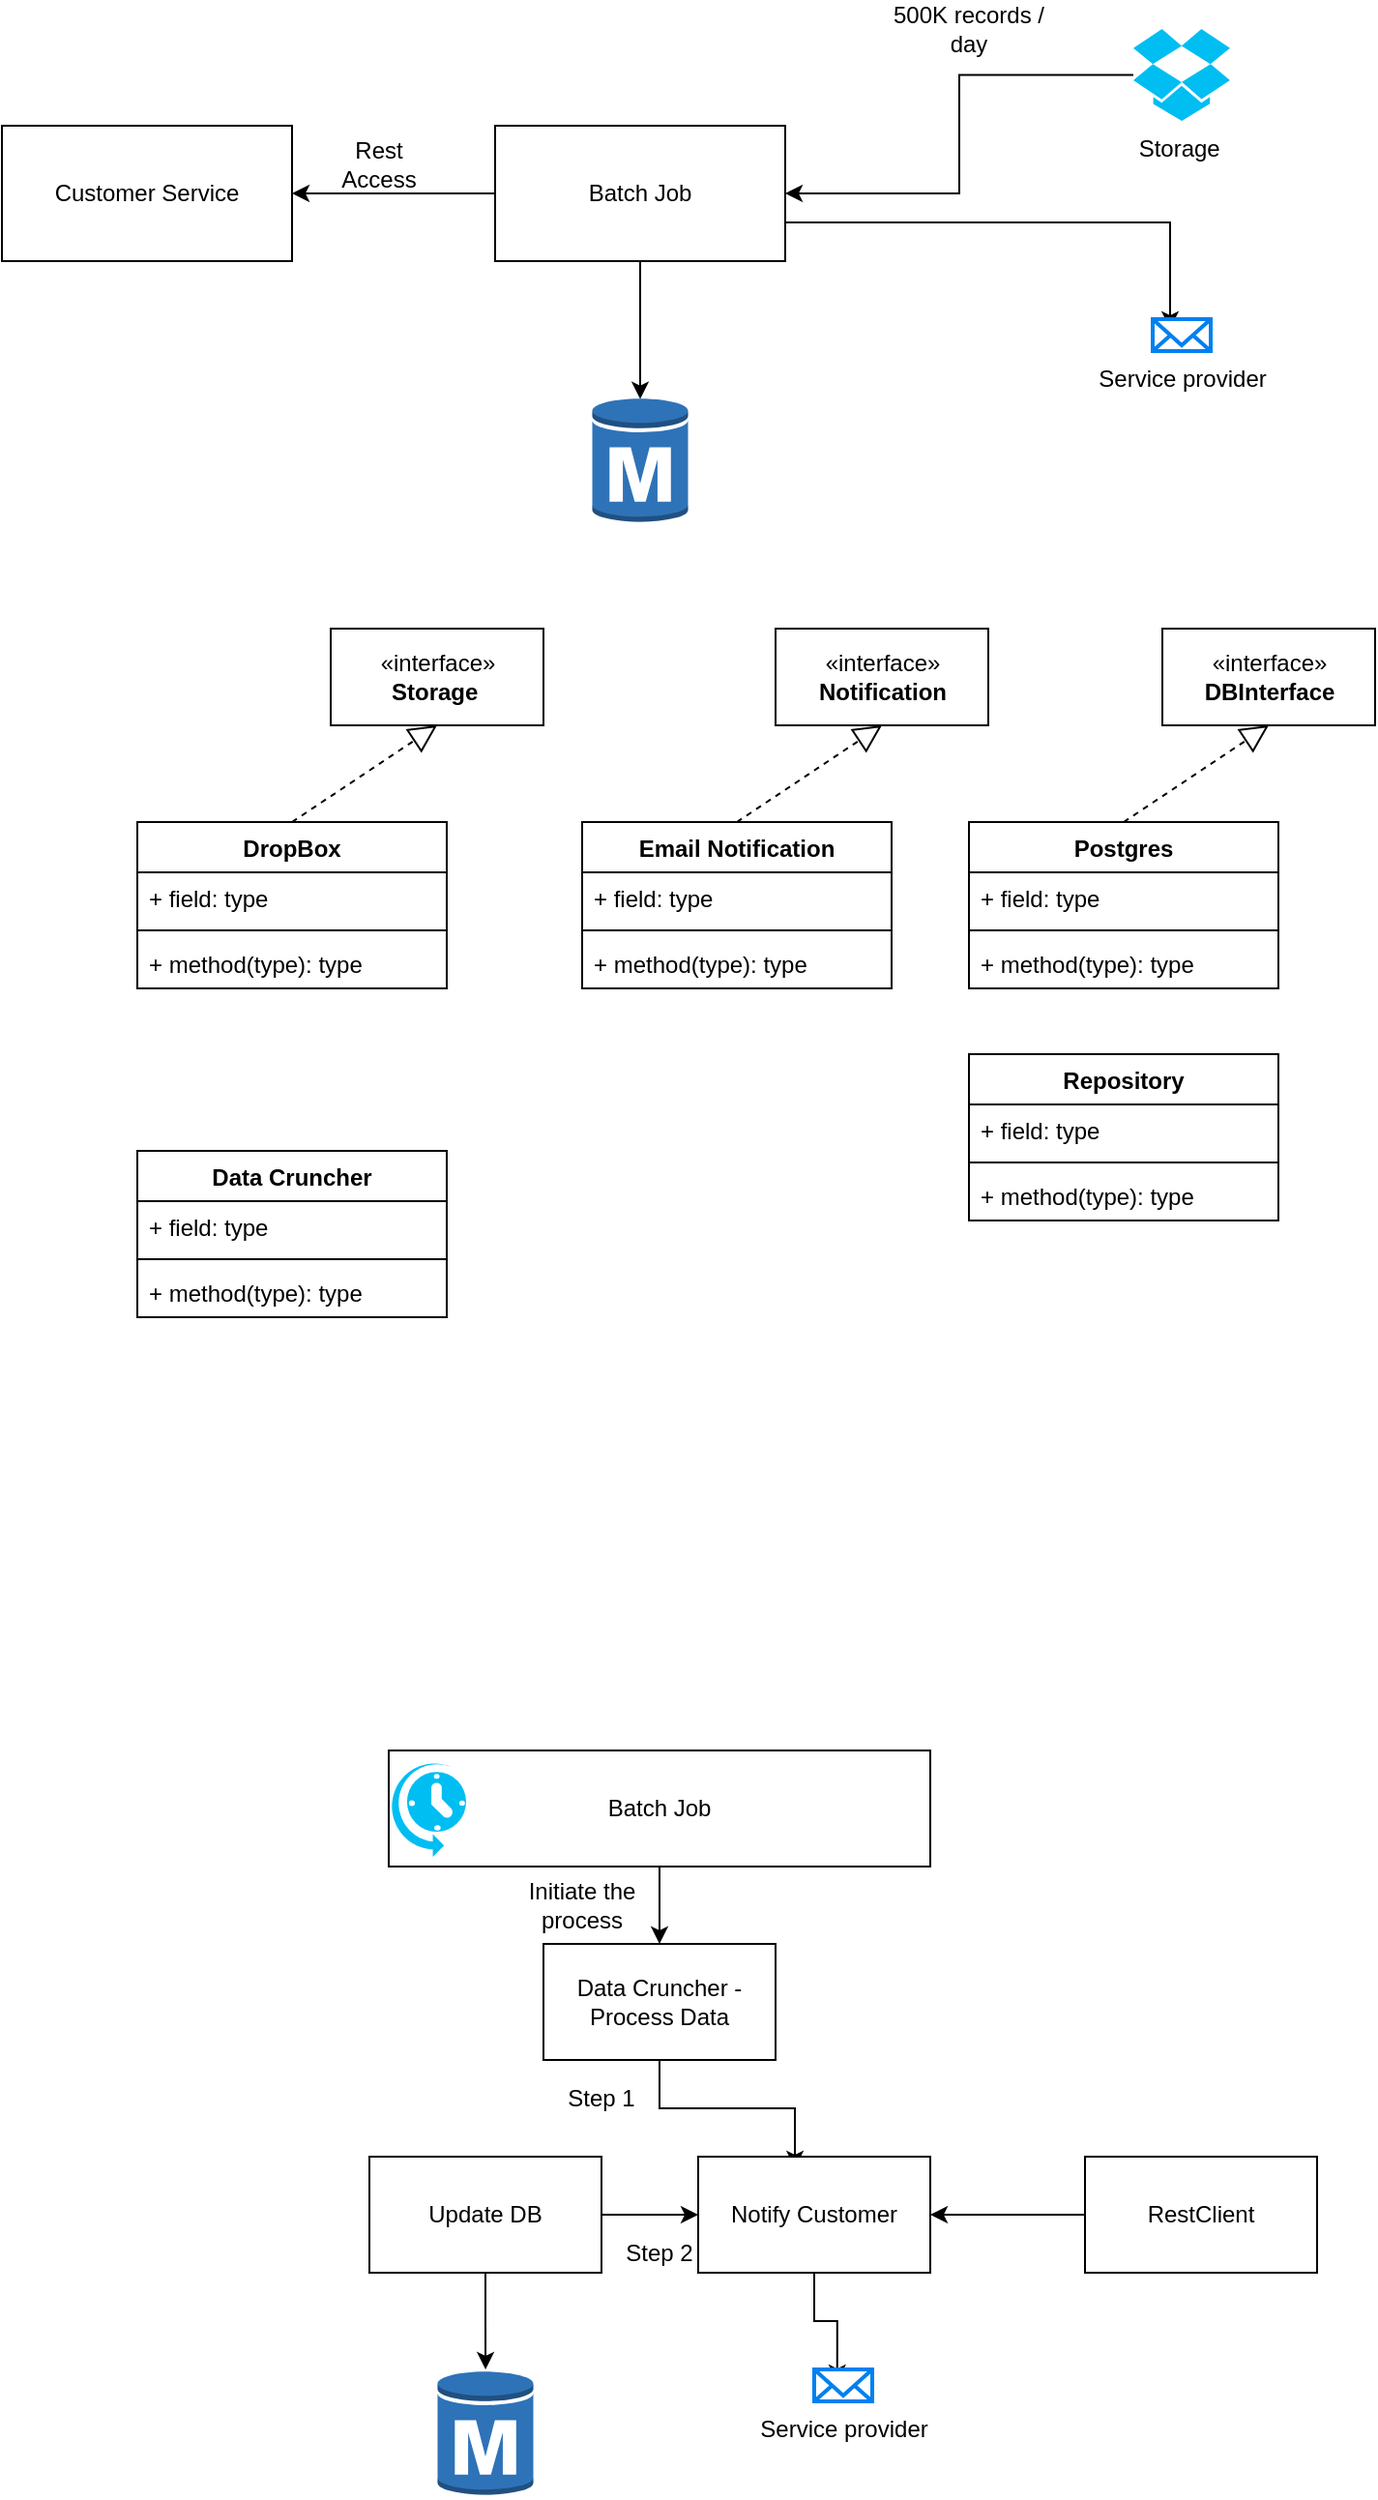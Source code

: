 <mxfile version="14.9.1" type="google"><diagram id="kqO2XtUqMHWfS6_os2xq" name="Page-1"><mxGraphModel dx="1108" dy="482" grid="1" gridSize="10" guides="1" tooltips="1" connect="1" arrows="1" fold="1" page="1" pageScale="1" pageWidth="850" pageHeight="1100" math="0" shadow="0"><root><mxCell id="0"/><mxCell id="1" parent="0"/><mxCell id="l_XUVlgL3_bVT2_lVa2C-6" style="edgeStyle=orthogonalEdgeStyle;rounded=0;orthogonalLoop=1;jettySize=auto;html=1;entryX=0.3;entryY=0.303;entryDx=0;entryDy=0;entryPerimeter=0;" parent="1" source="l_XUVlgL3_bVT2_lVa2C-1" target="l_XUVlgL3_bVT2_lVa2C-3" edge="1"><mxGeometry relative="1" as="geometry"><Array as="points"><mxPoint x="644" y="190"/></Array></mxGeometry></mxCell><mxCell id="l_XUVlgL3_bVT2_lVa2C-8" style="edgeStyle=orthogonalEdgeStyle;rounded=0;orthogonalLoop=1;jettySize=auto;html=1;entryX=0.5;entryY=0.02;entryDx=0;entryDy=0;entryPerimeter=0;" parent="1" source="l_XUVlgL3_bVT2_lVa2C-1" target="l_XUVlgL3_bVT2_lVa2C-7" edge="1"><mxGeometry relative="1" as="geometry"/></mxCell><mxCell id="l_XUVlgL3_bVT2_lVa2C-58" style="edgeStyle=orthogonalEdgeStyle;rounded=0;orthogonalLoop=1;jettySize=auto;html=1;entryX=1;entryY=0.5;entryDx=0;entryDy=0;" parent="1" source="l_XUVlgL3_bVT2_lVa2C-1" target="l_XUVlgL3_bVT2_lVa2C-57" edge="1"><mxGeometry relative="1" as="geometry"/></mxCell><mxCell id="l_XUVlgL3_bVT2_lVa2C-1" value="Batch Job" style="rounded=0;whiteSpace=wrap;html=1;" parent="1" vertex="1"><mxGeometry x="295" y="140" width="150" height="70" as="geometry"/></mxCell><mxCell id="l_XUVlgL3_bVT2_lVa2C-4" style="edgeStyle=orthogonalEdgeStyle;rounded=0;orthogonalLoop=1;jettySize=auto;html=1;entryX=1;entryY=0.5;entryDx=0;entryDy=0;" parent="1" source="l_XUVlgL3_bVT2_lVa2C-2" target="l_XUVlgL3_bVT2_lVa2C-1" edge="1"><mxGeometry relative="1" as="geometry"/></mxCell><mxCell id="l_XUVlgL3_bVT2_lVa2C-2" value="Storage&amp;nbsp;" style="verticalLabelPosition=bottom;html=1;verticalAlign=top;align=center;strokeColor=none;fillColor=#00BEF2;shape=mxgraph.azure.dropbox_code_source;" parent="1" vertex="1"><mxGeometry x="625" y="90" width="50" height="47.5" as="geometry"/></mxCell><mxCell id="l_XUVlgL3_bVT2_lVa2C-3" value="Service provider" style="html=1;verticalLabelPosition=bottom;align=center;labelBackgroundColor=#ffffff;verticalAlign=top;strokeWidth=2;strokeColor=#0080F0;shadow=0;dashed=0;shape=mxgraph.ios7.icons.mail;" parent="1" vertex="1"><mxGeometry x="635" y="240" width="30" height="16.5" as="geometry"/></mxCell><mxCell id="l_XUVlgL3_bVT2_lVa2C-7" value="" style="outlineConnect=0;dashed=0;verticalLabelPosition=bottom;verticalAlign=top;align=center;html=1;shape=mxgraph.aws3.rds_db_instance;fillColor=#2E73B8;gradientColor=none;" parent="1" vertex="1"><mxGeometry x="345.25" y="280" width="49.5" height="66" as="geometry"/></mxCell><mxCell id="l_XUVlgL3_bVT2_lVa2C-9" value="500K records / day" style="text;html=1;strokeColor=none;fillColor=none;align=center;verticalAlign=middle;whiteSpace=wrap;rounded=0;" parent="1" vertex="1"><mxGeometry x="495" y="80" width="90" height="20" as="geometry"/></mxCell><mxCell id="l_XUVlgL3_bVT2_lVa2C-10" value="DropBox" style="swimlane;fontStyle=1;align=center;verticalAlign=top;childLayout=stackLayout;horizontal=1;startSize=26;horizontalStack=0;resizeParent=1;resizeParentMax=0;resizeLast=0;collapsible=1;marginBottom=0;" parent="1" vertex="1"><mxGeometry x="110" y="500" width="160" height="86" as="geometry"/></mxCell><mxCell id="l_XUVlgL3_bVT2_lVa2C-11" value="+ field: type" style="text;strokeColor=none;fillColor=none;align=left;verticalAlign=top;spacingLeft=4;spacingRight=4;overflow=hidden;rotatable=0;points=[[0,0.5],[1,0.5]];portConstraint=eastwest;" parent="l_XUVlgL3_bVT2_lVa2C-10" vertex="1"><mxGeometry y="26" width="160" height="26" as="geometry"/></mxCell><mxCell id="l_XUVlgL3_bVT2_lVa2C-12" value="" style="line;strokeWidth=1;fillColor=none;align=left;verticalAlign=middle;spacingTop=-1;spacingLeft=3;spacingRight=3;rotatable=0;labelPosition=right;points=[];portConstraint=eastwest;" parent="l_XUVlgL3_bVT2_lVa2C-10" vertex="1"><mxGeometry y="52" width="160" height="8" as="geometry"/></mxCell><mxCell id="l_XUVlgL3_bVT2_lVa2C-13" value="+ method(type): type" style="text;strokeColor=none;fillColor=none;align=left;verticalAlign=top;spacingLeft=4;spacingRight=4;overflow=hidden;rotatable=0;points=[[0,0.5],[1,0.5]];portConstraint=eastwest;" parent="l_XUVlgL3_bVT2_lVa2C-10" vertex="1"><mxGeometry y="60" width="160" height="26" as="geometry"/></mxCell><mxCell id="l_XUVlgL3_bVT2_lVa2C-14" value="«interface»&lt;br&gt;&lt;b&gt;Storage&amp;nbsp;&lt;/b&gt;" style="html=1;" parent="1" vertex="1"><mxGeometry x="210" y="400" width="110" height="50" as="geometry"/></mxCell><mxCell id="l_XUVlgL3_bVT2_lVa2C-16" value="" style="endArrow=block;dashed=1;endFill=0;endSize=12;html=1;entryX=0.5;entryY=1;entryDx=0;entryDy=0;exitX=0.5;exitY=0;exitDx=0;exitDy=0;" parent="1" source="l_XUVlgL3_bVT2_lVa2C-10" target="l_XUVlgL3_bVT2_lVa2C-14" edge="1"><mxGeometry width="160" relative="1" as="geometry"><mxPoint x="340" y="540" as="sourcePoint"/><mxPoint x="500" y="540" as="targetPoint"/></mxGeometry></mxCell><mxCell id="l_XUVlgL3_bVT2_lVa2C-17" value="Email Notification" style="swimlane;fontStyle=1;align=center;verticalAlign=top;childLayout=stackLayout;horizontal=1;startSize=26;horizontalStack=0;resizeParent=1;resizeParentMax=0;resizeLast=0;collapsible=1;marginBottom=0;" parent="1" vertex="1"><mxGeometry x="340" y="500" width="160" height="86" as="geometry"/></mxCell><mxCell id="l_XUVlgL3_bVT2_lVa2C-18" value="+ field: type" style="text;strokeColor=none;fillColor=none;align=left;verticalAlign=top;spacingLeft=4;spacingRight=4;overflow=hidden;rotatable=0;points=[[0,0.5],[1,0.5]];portConstraint=eastwest;" parent="l_XUVlgL3_bVT2_lVa2C-17" vertex="1"><mxGeometry y="26" width="160" height="26" as="geometry"/></mxCell><mxCell id="l_XUVlgL3_bVT2_lVa2C-19" value="" style="line;strokeWidth=1;fillColor=none;align=left;verticalAlign=middle;spacingTop=-1;spacingLeft=3;spacingRight=3;rotatable=0;labelPosition=right;points=[];portConstraint=eastwest;" parent="l_XUVlgL3_bVT2_lVa2C-17" vertex="1"><mxGeometry y="52" width="160" height="8" as="geometry"/></mxCell><mxCell id="l_XUVlgL3_bVT2_lVa2C-20" value="+ method(type): type" style="text;strokeColor=none;fillColor=none;align=left;verticalAlign=top;spacingLeft=4;spacingRight=4;overflow=hidden;rotatable=0;points=[[0,0.5],[1,0.5]];portConstraint=eastwest;" parent="l_XUVlgL3_bVT2_lVa2C-17" vertex="1"><mxGeometry y="60" width="160" height="26" as="geometry"/></mxCell><mxCell id="l_XUVlgL3_bVT2_lVa2C-21" value="«interface»&lt;br&gt;&lt;b&gt;Notification&lt;/b&gt;" style="html=1;" parent="1" vertex="1"><mxGeometry x="440" y="400" width="110" height="50" as="geometry"/></mxCell><mxCell id="l_XUVlgL3_bVT2_lVa2C-22" value="" style="endArrow=block;dashed=1;endFill=0;endSize=12;html=1;entryX=0.5;entryY=1;entryDx=0;entryDy=0;exitX=0.5;exitY=0;exitDx=0;exitDy=0;" parent="1" source="l_XUVlgL3_bVT2_lVa2C-17" target="l_XUVlgL3_bVT2_lVa2C-21" edge="1"><mxGeometry width="160" relative="1" as="geometry"><mxPoint x="570" y="540" as="sourcePoint"/><mxPoint x="730" y="540" as="targetPoint"/></mxGeometry></mxCell><mxCell id="l_XUVlgL3_bVT2_lVa2C-24" value="Data Cruncher" style="swimlane;fontStyle=1;align=center;verticalAlign=top;childLayout=stackLayout;horizontal=1;startSize=26;horizontalStack=0;resizeParent=1;resizeParentMax=0;resizeLast=0;collapsible=1;marginBottom=0;" parent="1" vertex="1"><mxGeometry x="110" y="670" width="160" height="86" as="geometry"/></mxCell><mxCell id="l_XUVlgL3_bVT2_lVa2C-25" value="+ field: type" style="text;strokeColor=none;fillColor=none;align=left;verticalAlign=top;spacingLeft=4;spacingRight=4;overflow=hidden;rotatable=0;points=[[0,0.5],[1,0.5]];portConstraint=eastwest;" parent="l_XUVlgL3_bVT2_lVa2C-24" vertex="1"><mxGeometry y="26" width="160" height="26" as="geometry"/></mxCell><mxCell id="l_XUVlgL3_bVT2_lVa2C-26" value="" style="line;strokeWidth=1;fillColor=none;align=left;verticalAlign=middle;spacingTop=-1;spacingLeft=3;spacingRight=3;rotatable=0;labelPosition=right;points=[];portConstraint=eastwest;" parent="l_XUVlgL3_bVT2_lVa2C-24" vertex="1"><mxGeometry y="52" width="160" height="8" as="geometry"/></mxCell><mxCell id="l_XUVlgL3_bVT2_lVa2C-27" value="+ method(type): type" style="text;strokeColor=none;fillColor=none;align=left;verticalAlign=top;spacingLeft=4;spacingRight=4;overflow=hidden;rotatable=0;points=[[0,0.5],[1,0.5]];portConstraint=eastwest;" parent="l_XUVlgL3_bVT2_lVa2C-24" vertex="1"><mxGeometry y="60" width="160" height="26" as="geometry"/></mxCell><mxCell id="l_XUVlgL3_bVT2_lVa2C-28" value="Postgres" style="swimlane;fontStyle=1;align=center;verticalAlign=top;childLayout=stackLayout;horizontal=1;startSize=26;horizontalStack=0;resizeParent=1;resizeParentMax=0;resizeLast=0;collapsible=1;marginBottom=0;" parent="1" vertex="1"><mxGeometry x="540" y="500" width="160" height="86" as="geometry"/></mxCell><mxCell id="l_XUVlgL3_bVT2_lVa2C-29" value="+ field: type" style="text;strokeColor=none;fillColor=none;align=left;verticalAlign=top;spacingLeft=4;spacingRight=4;overflow=hidden;rotatable=0;points=[[0,0.5],[1,0.5]];portConstraint=eastwest;" parent="l_XUVlgL3_bVT2_lVa2C-28" vertex="1"><mxGeometry y="26" width="160" height="26" as="geometry"/></mxCell><mxCell id="l_XUVlgL3_bVT2_lVa2C-30" value="" style="line;strokeWidth=1;fillColor=none;align=left;verticalAlign=middle;spacingTop=-1;spacingLeft=3;spacingRight=3;rotatable=0;labelPosition=right;points=[];portConstraint=eastwest;" parent="l_XUVlgL3_bVT2_lVa2C-28" vertex="1"><mxGeometry y="52" width="160" height="8" as="geometry"/></mxCell><mxCell id="l_XUVlgL3_bVT2_lVa2C-31" value="+ method(type): type" style="text;strokeColor=none;fillColor=none;align=left;verticalAlign=top;spacingLeft=4;spacingRight=4;overflow=hidden;rotatable=0;points=[[0,0.5],[1,0.5]];portConstraint=eastwest;" parent="l_XUVlgL3_bVT2_lVa2C-28" vertex="1"><mxGeometry y="60" width="160" height="26" as="geometry"/></mxCell><mxCell id="l_XUVlgL3_bVT2_lVa2C-32" value="«interface»&lt;br&gt;&lt;b&gt;DBInterface&lt;/b&gt;" style="html=1;" parent="1" vertex="1"><mxGeometry x="640" y="400" width="110" height="50" as="geometry"/></mxCell><mxCell id="l_XUVlgL3_bVT2_lVa2C-33" value="" style="endArrow=block;dashed=1;endFill=0;endSize=12;html=1;entryX=0.5;entryY=1;entryDx=0;entryDy=0;exitX=0.5;exitY=0;exitDx=0;exitDy=0;" parent="1" source="l_XUVlgL3_bVT2_lVa2C-28" target="l_XUVlgL3_bVT2_lVa2C-32" edge="1"><mxGeometry width="160" relative="1" as="geometry"><mxPoint x="770" y="540" as="sourcePoint"/><mxPoint x="930" y="540" as="targetPoint"/></mxGeometry></mxCell><mxCell id="l_XUVlgL3_bVT2_lVa2C-34" value="Repository" style="swimlane;fontStyle=1;align=center;verticalAlign=top;childLayout=stackLayout;horizontal=1;startSize=26;horizontalStack=0;resizeParent=1;resizeParentMax=0;resizeLast=0;collapsible=1;marginBottom=0;" parent="1" vertex="1"><mxGeometry x="540" y="620" width="160" height="86" as="geometry"/></mxCell><mxCell id="l_XUVlgL3_bVT2_lVa2C-35" value="+ field: type" style="text;strokeColor=none;fillColor=none;align=left;verticalAlign=top;spacingLeft=4;spacingRight=4;overflow=hidden;rotatable=0;points=[[0,0.5],[1,0.5]];portConstraint=eastwest;" parent="l_XUVlgL3_bVT2_lVa2C-34" vertex="1"><mxGeometry y="26" width="160" height="26" as="geometry"/></mxCell><mxCell id="l_XUVlgL3_bVT2_lVa2C-36" value="" style="line;strokeWidth=1;fillColor=none;align=left;verticalAlign=middle;spacingTop=-1;spacingLeft=3;spacingRight=3;rotatable=0;labelPosition=right;points=[];portConstraint=eastwest;" parent="l_XUVlgL3_bVT2_lVa2C-34" vertex="1"><mxGeometry y="52" width="160" height="8" as="geometry"/></mxCell><mxCell id="l_XUVlgL3_bVT2_lVa2C-37" value="+ method(type): type" style="text;strokeColor=none;fillColor=none;align=left;verticalAlign=top;spacingLeft=4;spacingRight=4;overflow=hidden;rotatable=0;points=[[0,0.5],[1,0.5]];portConstraint=eastwest;" parent="l_XUVlgL3_bVT2_lVa2C-34" vertex="1"><mxGeometry y="60" width="160" height="26" as="geometry"/></mxCell><mxCell id="l_XUVlgL3_bVT2_lVa2C-50" style="edgeStyle=orthogonalEdgeStyle;rounded=0;orthogonalLoop=1;jettySize=auto;html=1;entryX=0.5;entryY=0;entryDx=0;entryDy=0;" parent="1" source="l_XUVlgL3_bVT2_lVa2C-39" target="l_XUVlgL3_bVT2_lVa2C-41" edge="1"><mxGeometry relative="1" as="geometry"/></mxCell><mxCell id="l_XUVlgL3_bVT2_lVa2C-39" value="Batch Job" style="rounded=0;whiteSpace=wrap;html=1;" parent="1" vertex="1"><mxGeometry x="240" y="980" width="280" height="60" as="geometry"/></mxCell><mxCell id="l_XUVlgL3_bVT2_lVa2C-40" value="" style="verticalLabelPosition=bottom;html=1;verticalAlign=top;align=center;strokeColor=none;fillColor=#00BEF2;shape=mxgraph.azure.scheduler;pointerEvents=1;" parent="1" vertex="1"><mxGeometry x="240" y="985" width="40" height="50" as="geometry"/></mxCell><mxCell id="l_XUVlgL3_bVT2_lVa2C-48" style="edgeStyle=orthogonalEdgeStyle;rounded=0;orthogonalLoop=1;jettySize=auto;html=1;entryX=0.417;entryY=0.1;entryDx=0;entryDy=0;entryPerimeter=0;" parent="1" source="l_XUVlgL3_bVT2_lVa2C-41" target="l_XUVlgL3_bVT2_lVa2C-43" edge="1"><mxGeometry relative="1" as="geometry"/></mxCell><mxCell id="l_XUVlgL3_bVT2_lVa2C-41" value="Data Cruncher - Process Data" style="rounded=0;whiteSpace=wrap;html=1;" parent="1" vertex="1"><mxGeometry x="320" y="1080" width="120" height="60" as="geometry"/></mxCell><mxCell id="l_XUVlgL3_bVT2_lVa2C-47" style="edgeStyle=orthogonalEdgeStyle;rounded=0;orthogonalLoop=1;jettySize=auto;html=1;" parent="1" source="l_XUVlgL3_bVT2_lVa2C-42" target="l_XUVlgL3_bVT2_lVa2C-44" edge="1"><mxGeometry relative="1" as="geometry"/></mxCell><mxCell id="l_XUVlgL3_bVT2_lVa2C-55" style="edgeStyle=orthogonalEdgeStyle;rounded=0;orthogonalLoop=1;jettySize=auto;html=1;entryX=0;entryY=0.5;entryDx=0;entryDy=0;" parent="1" source="l_XUVlgL3_bVT2_lVa2C-42" target="l_XUVlgL3_bVT2_lVa2C-43" edge="1"><mxGeometry relative="1" as="geometry"/></mxCell><mxCell id="l_XUVlgL3_bVT2_lVa2C-42" value="Update DB" style="rounded=0;whiteSpace=wrap;html=1;" parent="1" vertex="1"><mxGeometry x="230" y="1190" width="120" height="60" as="geometry"/></mxCell><mxCell id="l_XUVlgL3_bVT2_lVa2C-46" style="edgeStyle=orthogonalEdgeStyle;rounded=0;orthogonalLoop=1;jettySize=auto;html=1;entryX=0.396;entryY=0.396;entryDx=0;entryDy=0;entryPerimeter=0;" parent="1" source="l_XUVlgL3_bVT2_lVa2C-43" target="l_XUVlgL3_bVT2_lVa2C-45" edge="1"><mxGeometry relative="1" as="geometry"/></mxCell><mxCell id="l_XUVlgL3_bVT2_lVa2C-43" value="Notify Customer" style="rounded=0;whiteSpace=wrap;html=1;" parent="1" vertex="1"><mxGeometry x="400" y="1190" width="120" height="60" as="geometry"/></mxCell><mxCell id="l_XUVlgL3_bVT2_lVa2C-44" value="" style="outlineConnect=0;dashed=0;verticalLabelPosition=bottom;verticalAlign=top;align=center;html=1;shape=mxgraph.aws3.rds_db_instance;fillColor=#2E73B8;gradientColor=none;" parent="1" vertex="1"><mxGeometry x="265.25" y="1300" width="49.5" height="66" as="geometry"/></mxCell><mxCell id="l_XUVlgL3_bVT2_lVa2C-45" value="Service provider" style="html=1;verticalLabelPosition=bottom;align=center;labelBackgroundColor=#ffffff;verticalAlign=top;strokeWidth=2;strokeColor=#0080F0;shadow=0;dashed=0;shape=mxgraph.ios7.icons.mail;" parent="1" vertex="1"><mxGeometry x="460" y="1300" width="30" height="16.5" as="geometry"/></mxCell><mxCell id="l_XUVlgL3_bVT2_lVa2C-51" value="Initiate the process" style="text;html=1;strokeColor=none;fillColor=none;align=center;verticalAlign=middle;whiteSpace=wrap;rounded=0;" parent="1" vertex="1"><mxGeometry x="300" y="1050" width="80" height="20" as="geometry"/></mxCell><mxCell id="l_XUVlgL3_bVT2_lVa2C-52" value="Step 1" style="text;html=1;strokeColor=none;fillColor=none;align=center;verticalAlign=middle;whiteSpace=wrap;rounded=0;" parent="1" vertex="1"><mxGeometry x="310" y="1150" width="80" height="20" as="geometry"/></mxCell><mxCell id="l_XUVlgL3_bVT2_lVa2C-56" value="Step 2" style="text;html=1;strokeColor=none;fillColor=none;align=center;verticalAlign=middle;whiteSpace=wrap;rounded=0;" parent="1" vertex="1"><mxGeometry x="340" y="1230" width="80" height="20" as="geometry"/></mxCell><mxCell id="l_XUVlgL3_bVT2_lVa2C-57" value="Customer Service" style="rounded=0;whiteSpace=wrap;html=1;" parent="1" vertex="1"><mxGeometry x="40" y="140" width="150" height="70" as="geometry"/></mxCell><mxCell id="l_XUVlgL3_bVT2_lVa2C-59" value="Rest Access" style="text;html=1;strokeColor=none;fillColor=none;align=center;verticalAlign=middle;whiteSpace=wrap;rounded=0;" parent="1" vertex="1"><mxGeometry x="210" y="150" width="50" height="20" as="geometry"/></mxCell><mxCell id="l_XUVlgL3_bVT2_lVa2C-61" style="edgeStyle=orthogonalEdgeStyle;rounded=0;orthogonalLoop=1;jettySize=auto;html=1;entryX=1;entryY=0.5;entryDx=0;entryDy=0;" parent="1" source="l_XUVlgL3_bVT2_lVa2C-60" target="l_XUVlgL3_bVT2_lVa2C-43" edge="1"><mxGeometry relative="1" as="geometry"/></mxCell><mxCell id="l_XUVlgL3_bVT2_lVa2C-60" value="RestClient" style="rounded=0;whiteSpace=wrap;html=1;" parent="1" vertex="1"><mxGeometry x="600" y="1190" width="120" height="60" as="geometry"/></mxCell></root></mxGraphModel></diagram></mxfile>